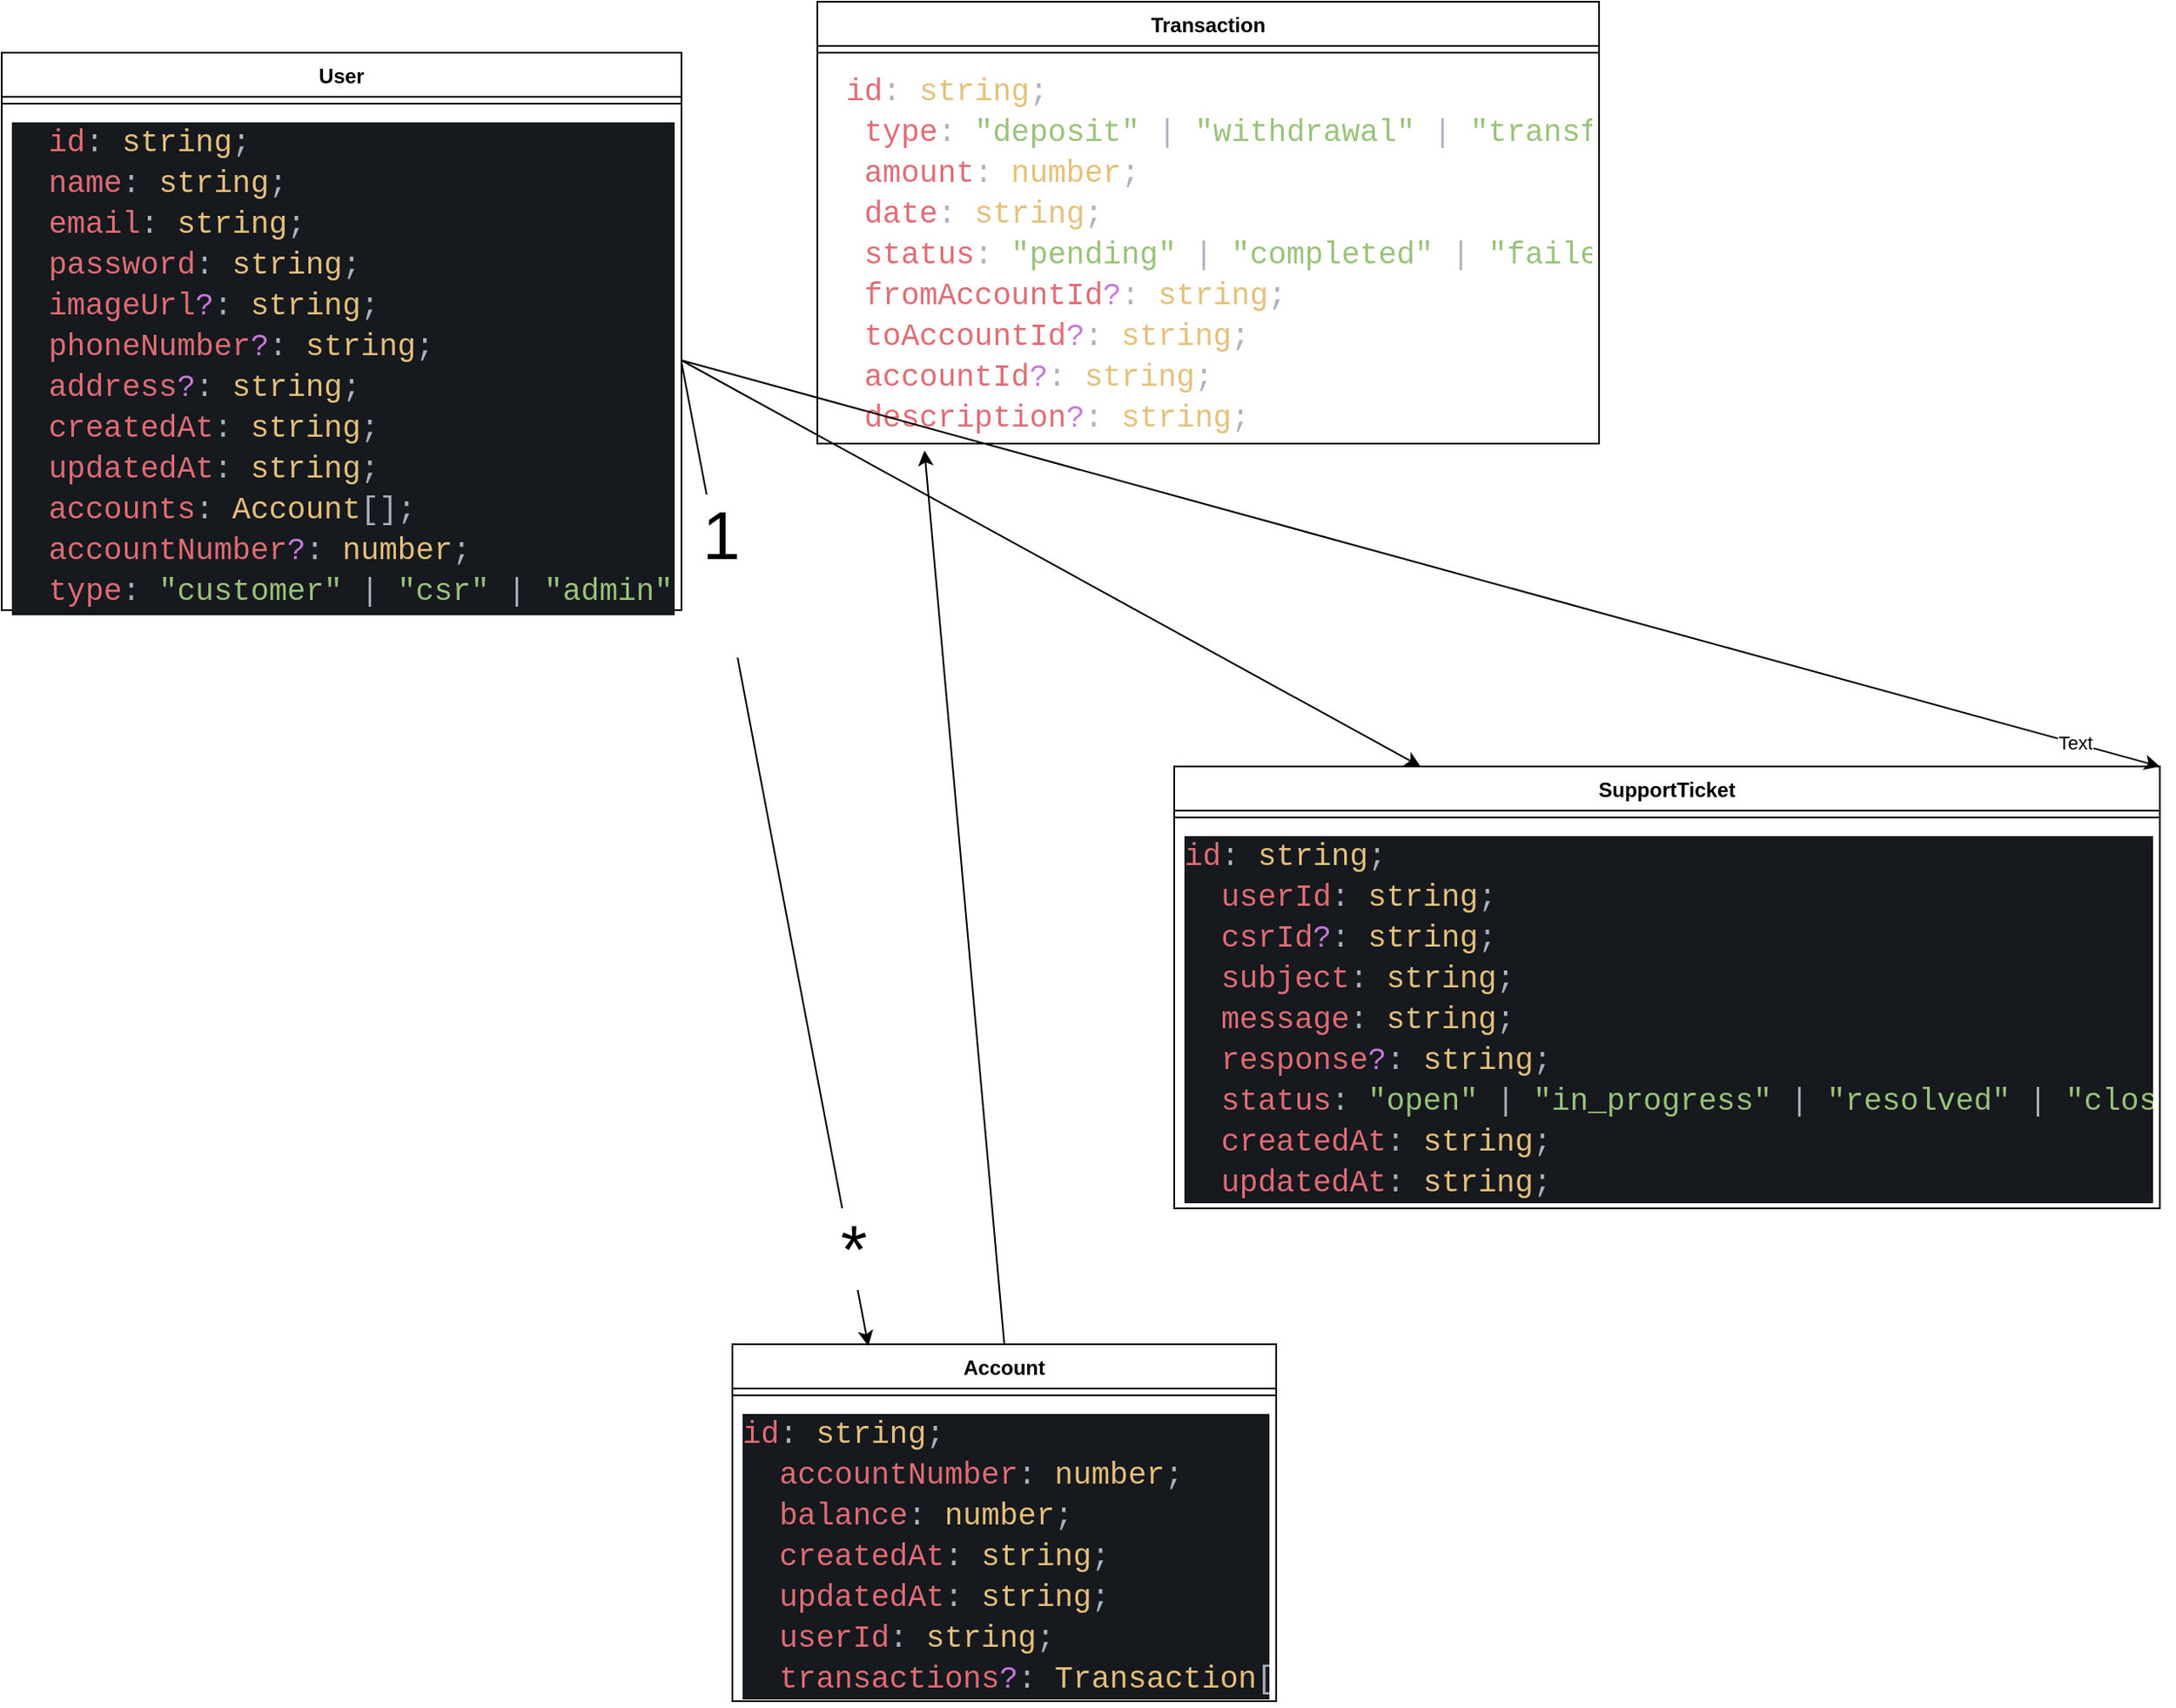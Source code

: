 <mxfile>
    <diagram id="yGzCFQffSBaVcVvF1mcx" name="Page-1">
        <mxGraphModel dx="2308" dy="2345" grid="1" gridSize="10" guides="1" tooltips="1" connect="1" arrows="1" fold="1" page="1" pageScale="1" pageWidth="850" pageHeight="1100" math="0" shadow="0">
            <root>
                <mxCell id="0"/>
                <mxCell id="1" parent="0"/>
                <mxCell id="6" value="User" style="swimlane;fontStyle=1;align=center;verticalAlign=top;childLayout=stackLayout;horizontal=1;startSize=26;horizontalStack=0;resizeParent=1;resizeParentMax=0;resizeLast=0;collapsible=1;marginBottom=0;whiteSpace=wrap;html=1;" vertex="1" parent="1">
                    <mxGeometry x="-410" y="-380" width="400" height="328" as="geometry"/>
                </mxCell>
                <mxCell id="8" value="" style="line;strokeWidth=1;fillColor=none;align=left;verticalAlign=middle;spacingTop=-1;spacingLeft=3;spacingRight=3;rotatable=0;labelPosition=right;points=[];portConstraint=eastwest;strokeColor=inherit;" vertex="1" parent="6">
                    <mxGeometry y="26" width="400" height="8" as="geometry"/>
                </mxCell>
                <mxCell id="7" value="&lt;div style=&quot;color: rgb(171, 178, 191); background-color: rgb(22, 25, 29); font-family: Consolas, &amp;quot;Courier New&amp;quot;, monospace, Consolas, &amp;quot;Courier New&amp;quot;, monospace; font-size: 18px; line-height: 24px; white-space: pre;&quot;&gt;&lt;div&gt;&lt;span style=&quot;color: rgb(171, 178, 191);&quot;&gt;&amp;nbsp; &lt;/span&gt;&lt;span style=&quot;color: rgb(224, 108, 117);&quot;&gt;id&lt;/span&gt;&lt;span style=&quot;color: rgb(171, 178, 191);&quot;&gt;: &lt;/span&gt;&lt;span style=&quot;color: rgb(229, 192, 123);&quot;&gt;string&lt;/span&gt;&lt;span style=&quot;color: rgb(171, 178, 191);&quot;&gt;;&lt;/span&gt;&lt;/div&gt;&lt;div&gt;&lt;span style=&quot;color: rgb(171, 178, 191);&quot;&gt;&amp;nbsp; &lt;/span&gt;&lt;span style=&quot;color: rgb(224, 108, 117);&quot;&gt;name&lt;/span&gt;&lt;span style=&quot;color: rgb(171, 178, 191);&quot;&gt;: &lt;/span&gt;&lt;span style=&quot;color: rgb(229, 192, 123);&quot;&gt;string&lt;/span&gt;&lt;span style=&quot;color: rgb(171, 178, 191);&quot;&gt;;&lt;/span&gt;&lt;/div&gt;&lt;div&gt;&lt;span style=&quot;color: rgb(171, 178, 191);&quot;&gt;&amp;nbsp; &lt;/span&gt;&lt;span style=&quot;color: rgb(224, 108, 117);&quot;&gt;email&lt;/span&gt;&lt;span style=&quot;color: rgb(171, 178, 191);&quot;&gt;: &lt;/span&gt;&lt;span style=&quot;color: rgb(229, 192, 123);&quot;&gt;string&lt;/span&gt;&lt;span style=&quot;color: rgb(171, 178, 191);&quot;&gt;;&lt;/span&gt;&lt;/div&gt;&lt;/div&gt;&lt;div&gt;&lt;div style=&quot;color: rgb(171, 178, 191); background-color: rgb(22, 25, 29); font-family: Consolas, &amp;quot;Courier New&amp;quot;, monospace, Consolas, &amp;quot;Courier New&amp;quot;, monospace; font-size: 18px; line-height: 24px; white-space: pre;&quot;&gt;&lt;div&gt;&lt;span style=&quot;color: rgb(224, 108, 117);&quot;&gt;  password&lt;/span&gt;&lt;span style=&quot;color: rgb(171, 178, 191);&quot;&gt;: &lt;/span&gt;&lt;span style=&quot;color: rgb(229, 192, 123);&quot;&gt;string&lt;/span&gt;&lt;span style=&quot;color: rgb(171, 178, 191);&quot;&gt;;&lt;/span&gt;&lt;/div&gt;&lt;div&gt;&lt;span style=&quot;color: rgb(171, 178, 191);&quot;&gt;&amp;nbsp; &lt;/span&gt;&lt;span style=&quot;color: rgb(224, 108, 117);&quot;&gt;imageUrl&lt;/span&gt;&lt;span style=&quot;color: rgb(198, 120, 221);&quot;&gt;?&lt;/span&gt;&lt;span style=&quot;color: rgb(171, 178, 191);&quot;&gt;: &lt;/span&gt;&lt;span style=&quot;color: rgb(229, 192, 123);&quot;&gt;string&lt;/span&gt;&lt;span style=&quot;color: rgb(171, 178, 191);&quot;&gt;;&lt;/span&gt;&lt;/div&gt;&lt;div&gt;&lt;span style=&quot;color: rgb(171, 178, 191);&quot;&gt;&amp;nbsp; &lt;/span&gt;&lt;span style=&quot;color: rgb(224, 108, 117);&quot;&gt;phoneNumber&lt;/span&gt;&lt;span style=&quot;color: rgb(198, 120, 221);&quot;&gt;?&lt;/span&gt;&lt;span style=&quot;color: rgb(171, 178, 191);&quot;&gt;: &lt;/span&gt;&lt;span style=&quot;color: rgb(229, 192, 123);&quot;&gt;string&lt;/span&gt;&lt;span style=&quot;color: rgb(171, 178, 191);&quot;&gt;;&lt;/span&gt;&lt;/div&gt;&lt;div&gt;&lt;span style=&quot;color: rgb(171, 178, 191);&quot;&gt;&amp;nbsp; &lt;/span&gt;&lt;span style=&quot;color: rgb(224, 108, 117);&quot;&gt;address&lt;/span&gt;&lt;span style=&quot;color: rgb(198, 120, 221);&quot;&gt;?&lt;/span&gt;&lt;span style=&quot;color: rgb(171, 178, 191);&quot;&gt;: &lt;/span&gt;&lt;span style=&quot;color: rgb(229, 192, 123);&quot;&gt;string&lt;/span&gt;&lt;span style=&quot;color: rgb(171, 178, 191);&quot;&gt;;&lt;/span&gt;&lt;/div&gt;&lt;div&gt;&lt;span style=&quot;color: rgb(171, 178, 191);&quot;&gt;&amp;nbsp; &lt;/span&gt;&lt;span style=&quot;color: rgb(224, 108, 117);&quot;&gt;createdAt&lt;/span&gt;&lt;span style=&quot;color: rgb(171, 178, 191);&quot;&gt;: &lt;/span&gt;&lt;span style=&quot;color: rgb(229, 192, 123);&quot;&gt;string&lt;/span&gt;&lt;span style=&quot;color: rgb(171, 178, 191);&quot;&gt;;&lt;/span&gt;&lt;/div&gt;&lt;div&gt;&lt;span style=&quot;color: rgb(171, 178, 191);&quot;&gt;&amp;nbsp; &lt;/span&gt;&lt;span style=&quot;color: rgb(224, 108, 117);&quot;&gt;updatedAt&lt;/span&gt;&lt;span style=&quot;color: rgb(171, 178, 191);&quot;&gt;: &lt;/span&gt;&lt;span style=&quot;color: rgb(229, 192, 123);&quot;&gt;string&lt;/span&gt;&lt;span style=&quot;color: rgb(171, 178, 191);&quot;&gt;;&lt;/span&gt;&lt;/div&gt;&lt;div&gt;&lt;span style=&quot;color: rgb(171, 178, 191);&quot;&gt;&amp;nbsp; &lt;/span&gt;&lt;span style=&quot;color: rgb(224, 108, 117);&quot;&gt;accounts&lt;/span&gt;&lt;span style=&quot;color: rgb(171, 178, 191);&quot;&gt;: &lt;/span&gt;&lt;span style=&quot;color: rgb(229, 192, 123);&quot;&gt;Account&lt;/span&gt;&lt;span style=&quot;color: rgb(171, 178, 191);&quot;&gt;[];&lt;/span&gt;&lt;/div&gt;&lt;div&gt;&lt;span style=&quot;color: rgb(171, 178, 191);&quot;&gt;&amp;nbsp; &lt;/span&gt;&lt;span style=&quot;color: rgb(224, 108, 117);&quot;&gt;accountNumber&lt;/span&gt;&lt;span style=&quot;color: rgb(198, 120, 221);&quot;&gt;?&lt;/span&gt;&lt;span style=&quot;color: rgb(171, 178, 191);&quot;&gt;: &lt;/span&gt;&lt;span style=&quot;color: rgb(229, 192, 123);&quot;&gt;number&lt;/span&gt;&lt;span style=&quot;color: rgb(171, 178, 191);&quot;&gt;;&lt;/span&gt;&lt;/div&gt;&lt;div&gt;&lt;span style=&quot;color: rgb(171, 178, 191);&quot;&gt;&amp;nbsp; &lt;/span&gt;&lt;span style=&quot;color: rgb(224, 108, 117);&quot;&gt;type&lt;/span&gt;&lt;span style=&quot;color: rgb(171, 178, 191);&quot;&gt;: &lt;/span&gt;&lt;span style=&quot;color: rgb(152, 195, 121);&quot;&gt;&quot;customer&quot;&lt;/span&gt;&lt;span style=&quot;color: rgb(171, 178, 191);&quot;&gt; | &lt;/span&gt;&lt;span style=&quot;color: rgb(152, 195, 121);&quot;&gt;&quot;csr&quot;&lt;/span&gt;&lt;span style=&quot;color: rgb(171, 178, 191);&quot;&gt; | &lt;/span&gt;&lt;span style=&quot;color: rgb(152, 195, 121);&quot;&gt;&quot;admin&quot;&lt;/span&gt;&lt;span style=&quot;color: rgb(171, 178, 191);&quot;&gt;;&lt;/span&gt;&lt;/div&gt;&lt;div&gt;&lt;span style=&quot;color: rgb(171, 178, 191);&quot;&gt;&amp;nbsp; &lt;/span&gt;&lt;span style=&quot;color: rgb(224, 108, 117);&quot;&gt;supportTickets&lt;/span&gt;&lt;span style=&quot;color: rgb(198, 120, 221);&quot;&gt;?&lt;/span&gt;&lt;span style=&quot;color: rgb(171, 178, 191);&quot;&gt;: &lt;/span&gt;&lt;span style=&quot;color: rgb(229, 192, 123);&quot;&gt;SupportTicket&lt;/span&gt;&lt;span style=&quot;color: rgb(171, 178, 191);&quot;&gt;[];&lt;/span&gt;&lt;/div&gt;&lt;/div&gt;&lt;/div&gt;" style="text;strokeColor=none;fillColor=none;align=left;verticalAlign=top;spacingLeft=4;spacingRight=4;overflow=hidden;rotatable=0;points=[[0,0.5],[1,0.5]];portConstraint=eastwest;whiteSpace=wrap;html=1;" vertex="1" parent="6">
                    <mxGeometry y="34" width="400" height="294" as="geometry"/>
                </mxCell>
                <mxCell id="10" value="Account" style="swimlane;fontStyle=1;align=center;verticalAlign=top;childLayout=stackLayout;horizontal=1;startSize=26;horizontalStack=0;resizeParent=1;resizeParentMax=0;resizeLast=0;collapsible=1;marginBottom=0;whiteSpace=wrap;html=1;" vertex="1" parent="1">
                    <mxGeometry x="20" y="380" width="320" height="210" as="geometry"/>
                </mxCell>
                <mxCell id="11" value="" style="line;strokeWidth=1;fillColor=none;align=left;verticalAlign=middle;spacingTop=-1;spacingLeft=3;spacingRight=3;rotatable=0;labelPosition=right;points=[];portConstraint=eastwest;strokeColor=inherit;" vertex="1" parent="10">
                    <mxGeometry y="26" width="320" height="8" as="geometry"/>
                </mxCell>
                <mxCell id="12" value="&lt;div style=&quot;color: rgb(171, 178, 191); background-color: rgb(22, 25, 29); font-family: Consolas, &amp;quot;Courier New&amp;quot;, monospace, Consolas, &amp;quot;Courier New&amp;quot;, monospace; font-size: 18px; line-height: 24px; white-space: pre;&quot;&gt;&lt;div style=&quot;color: rgb(171, 178, 191); line-height: 24px;&quot;&gt;&lt;div&gt;&lt;span style=&quot;color: #e06c75;&quot;&gt;id&lt;/span&gt;&lt;span style=&quot;color: #abb2bf;&quot;&gt;: &lt;/span&gt;&lt;span style=&quot;color: #e5c07b;&quot;&gt;string&lt;/span&gt;&lt;span style=&quot;color: #abb2bf;&quot;&gt;;&lt;/span&gt;&lt;/div&gt;&lt;div&gt;&lt;span style=&quot;color: #abb2bf;&quot;&gt;&amp;nbsp; &lt;/span&gt;&lt;span style=&quot;color: #e06c75;&quot;&gt;accountNumber&lt;/span&gt;&lt;span style=&quot;color: #abb2bf;&quot;&gt;: &lt;/span&gt;&lt;span style=&quot;color: #e5c07b;&quot;&gt;number&lt;/span&gt;&lt;span style=&quot;color: #abb2bf;&quot;&gt;;&lt;/span&gt;&lt;/div&gt;&lt;div&gt;&lt;span style=&quot;color: #abb2bf;&quot;&gt;&amp;nbsp; &lt;/span&gt;&lt;span style=&quot;color: #e06c75;&quot;&gt;balance&lt;/span&gt;&lt;span style=&quot;color: #abb2bf;&quot;&gt;: &lt;/span&gt;&lt;span style=&quot;color: #e5c07b;&quot;&gt;number&lt;/span&gt;&lt;span style=&quot;color: #abb2bf;&quot;&gt;;&lt;/span&gt;&lt;/div&gt;&lt;div&gt;&lt;span style=&quot;color: #abb2bf;&quot;&gt;&amp;nbsp; &lt;/span&gt;&lt;span style=&quot;color: #e06c75;&quot;&gt;createdAt&lt;/span&gt;&lt;span style=&quot;color: #abb2bf;&quot;&gt;: &lt;/span&gt;&lt;span style=&quot;color: #e5c07b;&quot;&gt;string&lt;/span&gt;&lt;span style=&quot;color: #abb2bf;&quot;&gt;;&lt;/span&gt;&lt;/div&gt;&lt;div&gt;&lt;span style=&quot;color: #abb2bf;&quot;&gt;&amp;nbsp; &lt;/span&gt;&lt;span style=&quot;color: #e06c75;&quot;&gt;updatedAt&lt;/span&gt;&lt;span style=&quot;color: #abb2bf;&quot;&gt;: &lt;/span&gt;&lt;span style=&quot;color: #e5c07b;&quot;&gt;string&lt;/span&gt;&lt;span style=&quot;color: #abb2bf;&quot;&gt;;&lt;/span&gt;&lt;/div&gt;&lt;div&gt;&lt;span style=&quot;color: #abb2bf;&quot;&gt;&amp;nbsp; &lt;/span&gt;&lt;span style=&quot;color: #e06c75;&quot;&gt;userId&lt;/span&gt;&lt;span style=&quot;color: #abb2bf;&quot;&gt;: &lt;/span&gt;&lt;span style=&quot;color: #e5c07b;&quot;&gt;string&lt;/span&gt;&lt;span style=&quot;color: #abb2bf;&quot;&gt;; &lt;/span&gt;&lt;/div&gt;&lt;div&gt;&lt;span style=&quot;color: #abb2bf;&quot;&gt;&amp;nbsp; &lt;/span&gt;&lt;span style=&quot;color: #e06c75;&quot;&gt;transactions&lt;/span&gt;&lt;span style=&quot;color: #c678dd;&quot;&gt;?&lt;/span&gt;&lt;span style=&quot;color: #abb2bf;&quot;&gt;: &lt;/span&gt;&lt;span style=&quot;color: #e5c07b;&quot;&gt;Transaction&lt;/span&gt;&lt;span style=&quot;color: #abb2bf;&quot;&gt;[]; &lt;/span&gt;&lt;/div&gt;&lt;/div&gt;&lt;/div&gt;" style="text;strokeColor=none;fillColor=none;align=left;verticalAlign=top;spacingLeft=4;spacingRight=4;overflow=hidden;rotatable=0;points=[[0,0.5],[1,0.5]];portConstraint=eastwest;whiteSpace=wrap;html=1;" vertex="1" parent="10">
                    <mxGeometry y="34" width="320" height="176" as="geometry"/>
                </mxCell>
                <mxCell id="13" value="Transaction" style="swimlane;fontStyle=1;align=center;verticalAlign=top;childLayout=stackLayout;horizontal=1;startSize=26;horizontalStack=0;resizeParent=1;resizeParentMax=0;resizeLast=0;collapsible=1;marginBottom=0;whiteSpace=wrap;html=1;" vertex="1" parent="1">
                    <mxGeometry x="70" y="-410" width="460" height="260" as="geometry"/>
                </mxCell>
                <mxCell id="14" value="" style="line;strokeWidth=1;fillColor=none;align=left;verticalAlign=middle;spacingTop=-1;spacingLeft=3;spacingRight=3;rotatable=0;labelPosition=right;points=[];portConstraint=eastwest;strokeColor=inherit;" vertex="1" parent="13">
                    <mxGeometry y="26" width="460" height="8" as="geometry"/>
                </mxCell>
                <mxCell id="15" value="&lt;div style=&quot;color: rgb(171, 178, 191); font-family: Consolas, &amp;quot;Courier New&amp;quot;, monospace, Consolas, &amp;quot;Courier New&amp;quot;, monospace; font-size: 18px; line-height: 24px; white-space: pre;&quot;&gt;&lt;div style=&quot;color: rgb(171, 178, 191); line-height: 24px;&quot;&gt;&lt;div style=&quot;color: rgb(171, 178, 191); line-height: 24px;&quot;&gt;&lt;div style=&quot;&quot;&gt;&lt;span style=&quot;background-color: rgb(255, 255, 255);&quot;&gt;&lt;span style=&quot;color: rgb(171, 178, 191);&quot;&gt;&amp;nbsp;&lt;/span&gt;&lt;span style=&quot;color: rgb(224, 108, 117);&quot;&gt;id&lt;/span&gt;&lt;span style=&quot;color: rgb(171, 178, 191);&quot;&gt;: &lt;/span&gt;&lt;span style=&quot;color: rgb(229, 192, 123);&quot;&gt;string&lt;/span&gt;&lt;span style=&quot;color: rgb(171, 178, 191);&quot;&gt;;&lt;/span&gt;&lt;/span&gt;&lt;/div&gt;&lt;div style=&quot;&quot;&gt;&lt;span style=&quot;background-color: rgb(255, 255, 255);&quot;&gt;&lt;span style=&quot;color: rgb(171, 178, 191);&quot;&gt;&amp;nbsp; &lt;/span&gt;&lt;span style=&quot;color: rgb(224, 108, 117);&quot;&gt;type&lt;/span&gt;&lt;span style=&quot;color: rgb(171, 178, 191);&quot;&gt;: &lt;/span&gt;&lt;span style=&quot;color: rgb(152, 195, 121);&quot;&gt;&quot;deposit&quot;&lt;/span&gt;&lt;span style=&quot;color: rgb(171, 178, 191);&quot;&gt; | &lt;/span&gt;&lt;span style=&quot;color: rgb(152, 195, 121);&quot;&gt;&quot;withdrawal&quot;&lt;/span&gt;&lt;span style=&quot;color: rgb(171, 178, 191);&quot;&gt; | &lt;/span&gt;&lt;span style=&quot;color: rgb(152, 195, 121);&quot;&gt;&quot;transfer&quot;&lt;/span&gt;&lt;span style=&quot;color: rgb(171, 178, 191);&quot;&gt;;&lt;/span&gt;&lt;/span&gt;&lt;/div&gt;&lt;div style=&quot;&quot;&gt;&lt;span style=&quot;background-color: rgb(255, 255, 255);&quot;&gt;&lt;span style=&quot;color: rgb(171, 178, 191);&quot;&gt;&amp;nbsp; &lt;/span&gt;&lt;span style=&quot;color: rgb(224, 108, 117);&quot;&gt;amount&lt;/span&gt;&lt;span style=&quot;color: rgb(171, 178, 191);&quot;&gt;: &lt;/span&gt;&lt;span style=&quot;color: rgb(229, 192, 123);&quot;&gt;number&lt;/span&gt;&lt;span style=&quot;color: rgb(171, 178, 191);&quot;&gt;;&lt;/span&gt;&lt;/span&gt;&lt;/div&gt;&lt;div style=&quot;&quot;&gt;&lt;span style=&quot;background-color: rgb(255, 255, 255);&quot;&gt;&lt;span style=&quot;color: rgb(171, 178, 191);&quot;&gt;&amp;nbsp; &lt;/span&gt;&lt;span style=&quot;color: rgb(224, 108, 117);&quot;&gt;date&lt;/span&gt;&lt;span style=&quot;color: rgb(171, 178, 191);&quot;&gt;: &lt;/span&gt;&lt;span style=&quot;color: rgb(229, 192, 123);&quot;&gt;string&lt;/span&gt;&lt;span style=&quot;color: rgb(171, 178, 191);&quot;&gt;;&lt;/span&gt;&lt;/span&gt;&lt;/div&gt;&lt;div style=&quot;&quot;&gt;&lt;span style=&quot;background-color: rgb(255, 255, 255);&quot;&gt;&lt;span style=&quot;color: rgb(171, 178, 191);&quot;&gt;&amp;nbsp; &lt;/span&gt;&lt;span style=&quot;color: rgb(224, 108, 117);&quot;&gt;status&lt;/span&gt;&lt;span style=&quot;color: rgb(171, 178, 191);&quot;&gt;: &lt;/span&gt;&lt;span style=&quot;color: rgb(152, 195, 121);&quot;&gt;&quot;pending&quot;&lt;/span&gt;&lt;span style=&quot;color: rgb(171, 178, 191);&quot;&gt; | &lt;/span&gt;&lt;span style=&quot;color: rgb(152, 195, 121);&quot;&gt;&quot;completed&quot;&lt;/span&gt;&lt;span style=&quot;color: rgb(171, 178, 191);&quot;&gt; | &lt;/span&gt;&lt;span style=&quot;color: rgb(152, 195, 121);&quot;&gt;&quot;failed&quot;&lt;/span&gt;&lt;span style=&quot;color: rgb(171, 178, 191);&quot;&gt;;&lt;/span&gt;&lt;/span&gt;&lt;/div&gt;&lt;div style=&quot;&quot;&gt;&lt;span style=&quot;background-color: rgb(255, 255, 255);&quot;&gt;&lt;span style=&quot;color: rgb(171, 178, 191);&quot;&gt;&amp;nbsp; &lt;/span&gt;&lt;span style=&quot;color: rgb(224, 108, 117);&quot;&gt;fromAccountId&lt;/span&gt;&lt;span style=&quot;color: rgb(198, 120, 221);&quot;&gt;?&lt;/span&gt;&lt;span style=&quot;color: rgb(171, 178, 191);&quot;&gt;: &lt;/span&gt;&lt;span style=&quot;color: rgb(229, 192, 123);&quot;&gt;string&lt;/span&gt;&lt;span style=&quot;color: rgb(171, 178, 191);&quot;&gt;; &lt;/span&gt;&lt;/span&gt;&lt;/div&gt;&lt;div style=&quot;&quot;&gt;&lt;span style=&quot;background-color: rgb(255, 255, 255);&quot;&gt;&lt;span style=&quot;color: rgb(171, 178, 191);&quot;&gt;&amp;nbsp; &lt;/span&gt;&lt;span style=&quot;color: rgb(224, 108, 117);&quot;&gt;toAccountId&lt;/span&gt;&lt;span style=&quot;color: rgb(198, 120, 221);&quot;&gt;?&lt;/span&gt;&lt;span style=&quot;color: rgb(171, 178, 191);&quot;&gt;: &lt;/span&gt;&lt;span style=&quot;color: rgb(229, 192, 123);&quot;&gt;string&lt;/span&gt;&lt;span style=&quot;color: rgb(171, 178, 191);&quot;&gt;; &amp;nbsp; &lt;/span&gt;&lt;/span&gt;&lt;/div&gt;&lt;div style=&quot;&quot;&gt;&lt;span style=&quot;background-color: rgb(255, 255, 255);&quot;&gt;&lt;span style=&quot;color: rgb(171, 178, 191);&quot;&gt;&amp;nbsp; &lt;/span&gt;&lt;span style=&quot;color: rgb(224, 108, 117);&quot;&gt;accountId&lt;/span&gt;&lt;span style=&quot;color: rgb(198, 120, 221);&quot;&gt;?&lt;/span&gt;&lt;span style=&quot;color: rgb(171, 178, 191);&quot;&gt;: &lt;/span&gt;&lt;span style=&quot;color: rgb(229, 192, 123);&quot;&gt;string&lt;/span&gt;&lt;span style=&quot;color: rgb(171, 178, 191);&quot;&gt;; &amp;nbsp; &amp;nbsp; &lt;/span&gt;&lt;/span&gt;&lt;/div&gt;&lt;div style=&quot;&quot;&gt;&lt;span style=&quot;background-color: rgb(255, 255, 255);&quot;&gt;&lt;span style=&quot;color: rgb(171, 178, 191);&quot;&gt;&amp;nbsp; &lt;/span&gt;&lt;span style=&quot;color: rgb(224, 108, 117);&quot;&gt;description&lt;/span&gt;&lt;span style=&quot;color: rgb(198, 120, 221);&quot;&gt;?&lt;/span&gt;&lt;span style=&quot;color: rgb(171, 178, 191);&quot;&gt;: &lt;/span&gt;&lt;span style=&quot;color: rgb(229, 192, 123);&quot;&gt;string&lt;/span&gt;&lt;span style=&quot;color: rgb(171, 178, 191);&quot;&gt;;&lt;/span&gt;&lt;/span&gt;&lt;/div&gt;&lt;/div&gt;&lt;/div&gt;&lt;/div&gt;" style="text;strokeColor=none;fillColor=none;align=left;verticalAlign=top;spacingLeft=4;spacingRight=4;overflow=hidden;rotatable=0;points=[[0,0.5],[1,0.5]];portConstraint=eastwest;whiteSpace=wrap;html=1;" vertex="1" parent="13">
                    <mxGeometry y="34" width="460" height="226" as="geometry"/>
                </mxCell>
                <mxCell id="17" value="SupportTicket" style="swimlane;fontStyle=1;align=center;verticalAlign=top;childLayout=stackLayout;horizontal=1;startSize=26;horizontalStack=0;resizeParent=1;resizeParentMax=0;resizeLast=0;collapsible=1;marginBottom=0;whiteSpace=wrap;html=1;" vertex="1" parent="1">
                    <mxGeometry x="280" y="40" width="580" height="260" as="geometry"/>
                </mxCell>
                <mxCell id="18" value="" style="line;strokeWidth=1;fillColor=none;align=left;verticalAlign=middle;spacingTop=-1;spacingLeft=3;spacingRight=3;rotatable=0;labelPosition=right;points=[];portConstraint=eastwest;strokeColor=inherit;" vertex="1" parent="17">
                    <mxGeometry y="26" width="580" height="8" as="geometry"/>
                </mxCell>
                <mxCell id="19" value="&lt;div style=&quot;color: rgb(171, 178, 191); background-color: rgb(22, 25, 29); font-family: Consolas, &amp;quot;Courier New&amp;quot;, monospace, Consolas, &amp;quot;Courier New&amp;quot;, monospace; font-size: 18px; line-height: 24px; white-space: pre;&quot;&gt;&lt;div style=&quot;color: rgb(171, 178, 191); line-height: 24px;&quot;&gt;&lt;div style=&quot;color: rgb(171, 178, 191); line-height: 24px;&quot;&gt;&lt;div&gt;&lt;span style=&quot;color: #e06c75;&quot;&gt;id&lt;/span&gt;&lt;span style=&quot;color: #abb2bf;&quot;&gt;: &lt;/span&gt;&lt;span style=&quot;color: #e5c07b;&quot;&gt;string&lt;/span&gt;&lt;span style=&quot;color: #abb2bf;&quot;&gt;;&lt;/span&gt;&lt;/div&gt;&lt;div&gt;&lt;span style=&quot;color: #abb2bf;&quot;&gt;&amp;nbsp; &lt;/span&gt;&lt;span style=&quot;color: #e06c75;&quot;&gt;userId&lt;/span&gt;&lt;span style=&quot;color: #abb2bf;&quot;&gt;: &lt;/span&gt;&lt;span style=&quot;color: #e5c07b;&quot;&gt;string&lt;/span&gt;&lt;span style=&quot;color: #abb2bf;&quot;&gt;; &lt;/span&gt;&lt;/div&gt;&lt;div&gt;&lt;span style=&quot;color: #abb2bf;&quot;&gt;&amp;nbsp; &lt;/span&gt;&lt;span style=&quot;color: #e06c75;&quot;&gt;csrId&lt;/span&gt;&lt;span style=&quot;color: #c678dd;&quot;&gt;?&lt;/span&gt;&lt;span style=&quot;color: #abb2bf;&quot;&gt;: &lt;/span&gt;&lt;span style=&quot;color: #e5c07b;&quot;&gt;string&lt;/span&gt;&lt;span style=&quot;color: #abb2bf;&quot;&gt;; &lt;/span&gt;&lt;/div&gt;&lt;div&gt;&lt;span style=&quot;color: #abb2bf;&quot;&gt;&amp;nbsp; &lt;/span&gt;&lt;span style=&quot;color: #e06c75;&quot;&gt;subject&lt;/span&gt;&lt;span style=&quot;color: #abb2bf;&quot;&gt;: &lt;/span&gt;&lt;span style=&quot;color: #e5c07b;&quot;&gt;string&lt;/span&gt;&lt;span style=&quot;color: #abb2bf;&quot;&gt;; &lt;/span&gt;&lt;/div&gt;&lt;div&gt;&lt;span style=&quot;color: #abb2bf;&quot;&gt;&amp;nbsp; &lt;/span&gt;&lt;span style=&quot;color: #e06c75;&quot;&gt;message&lt;/span&gt;&lt;span style=&quot;color: #abb2bf;&quot;&gt;: &lt;/span&gt;&lt;span style=&quot;color: #e5c07b;&quot;&gt;string&lt;/span&gt;&lt;span style=&quot;color: #abb2bf;&quot;&gt;; &lt;/span&gt;&lt;/div&gt;&lt;div&gt;&lt;span style=&quot;color: #abb2bf;&quot;&gt;&amp;nbsp; &lt;/span&gt;&lt;span style=&quot;color: #e06c75;&quot;&gt;response&lt;/span&gt;&lt;span style=&quot;color: #c678dd;&quot;&gt;?&lt;/span&gt;&lt;span style=&quot;color: #abb2bf;&quot;&gt;: &lt;/span&gt;&lt;span style=&quot;color: #e5c07b;&quot;&gt;string&lt;/span&gt;&lt;span style=&quot;color: #abb2bf;&quot;&gt;; &lt;/span&gt;&lt;/div&gt;&lt;div&gt;&lt;span style=&quot;color: #abb2bf;&quot;&gt;&amp;nbsp; &lt;/span&gt;&lt;span style=&quot;color: #e06c75;&quot;&gt;status&lt;/span&gt;&lt;span style=&quot;color: #abb2bf;&quot;&gt;: &lt;/span&gt;&lt;span style=&quot;color: #98c379;&quot;&gt;&quot;open&quot;&lt;/span&gt;&lt;span style=&quot;color: #abb2bf;&quot;&gt; | &lt;/span&gt;&lt;span style=&quot;color: #98c379;&quot;&gt;&quot;in_progress&quot;&lt;/span&gt;&lt;span style=&quot;color: #abb2bf;&quot;&gt; | &lt;/span&gt;&lt;span style=&quot;color: #98c379;&quot;&gt;&quot;resolved&quot;&lt;/span&gt;&lt;span style=&quot;color: #abb2bf;&quot;&gt; | &lt;/span&gt;&lt;span style=&quot;color: #98c379;&quot;&gt;&quot;closed&quot;&lt;/span&gt;&lt;span style=&quot;color: #abb2bf;&quot;&gt;; &lt;/span&gt;&lt;/div&gt;&lt;div&gt;&lt;span style=&quot;color: #abb2bf;&quot;&gt;&amp;nbsp; &lt;/span&gt;&lt;span style=&quot;color: #e06c75;&quot;&gt;createdAt&lt;/span&gt;&lt;span style=&quot;color: #abb2bf;&quot;&gt;: &lt;/span&gt;&lt;span style=&quot;color: #e5c07b;&quot;&gt;string&lt;/span&gt;&lt;span style=&quot;color: #abb2bf;&quot;&gt;;&lt;/span&gt;&lt;/div&gt;&lt;div&gt;&lt;span style=&quot;color: #abb2bf;&quot;&gt;&amp;nbsp; &lt;/span&gt;&lt;span style=&quot;color: #e06c75;&quot;&gt;updatedAt&lt;/span&gt;&lt;span style=&quot;color: #abb2bf;&quot;&gt;: &lt;/span&gt;&lt;span style=&quot;color: #e5c07b;&quot;&gt;string&lt;/span&gt;&lt;span style=&quot;color: #abb2bf;&quot;&gt;;&lt;/span&gt;&lt;/div&gt;&lt;/div&gt;&lt;/div&gt;&lt;/div&gt;" style="text;strokeColor=none;fillColor=none;align=left;verticalAlign=top;spacingLeft=4;spacingRight=4;overflow=hidden;rotatable=0;points=[[0,0.5],[1,0.5]];portConstraint=eastwest;whiteSpace=wrap;html=1;" vertex="1" parent="17">
                    <mxGeometry y="34" width="580" height="226" as="geometry"/>
                </mxCell>
                <mxCell id="21" style="edgeStyle=none;html=1;exitX=1;exitY=0.5;exitDx=0;exitDy=0;entryX=0.25;entryY=0;entryDx=0;entryDy=0;" edge="1" parent="1">
                    <mxGeometry relative="1" as="geometry">
                        <mxPoint x="-10" y="-198" as="sourcePoint"/>
                        <mxPoint x="100" y="381" as="targetPoint"/>
                    </mxGeometry>
                </mxCell>
                <mxCell id="29" value="&lt;span style=&quot;font-size: 40px;&quot;&gt;*&lt;/span&gt;" style="edgeLabel;html=1;align=center;verticalAlign=middle;resizable=0;points=[];" vertex="1" connectable="0" parent="21">
                    <mxGeometry x="0.8" y="2" relative="1" as="geometry">
                        <mxPoint as="offset"/>
                    </mxGeometry>
                </mxCell>
                <mxCell id="30" value="&lt;span style=&quot;font-size: 40px;&quot;&gt;1&lt;/span&gt;&lt;div&gt;&lt;span style=&quot;font-size: 40px;&quot;&gt;&lt;br&gt;&lt;/span&gt;&lt;/div&gt;" style="edgeLabel;html=1;align=center;verticalAlign=middle;resizable=0;points=[];" vertex="1" connectable="0" parent="21">
                    <mxGeometry x="-0.569" y="-1" relative="1" as="geometry">
                        <mxPoint as="offset"/>
                    </mxGeometry>
                </mxCell>
                <mxCell id="22" style="edgeStyle=none;html=1;exitX=0.5;exitY=0;exitDx=0;exitDy=0;entryX=0.137;entryY=1.018;entryDx=0;entryDy=0;entryPerimeter=0;" edge="1" parent="1" source="10" target="15">
                    <mxGeometry relative="1" as="geometry"/>
                </mxCell>
                <mxCell id="23" style="edgeStyle=none;html=1;exitX=1;exitY=0.5;exitDx=0;exitDy=0;entryX=0.25;entryY=0;entryDx=0;entryDy=0;" edge="1" parent="1" source="7" target="17">
                    <mxGeometry relative="1" as="geometry">
                        <mxPoint x="360" y="-50" as="targetPoint"/>
                    </mxGeometry>
                </mxCell>
                <mxCell id="24" style="edgeStyle=none;html=1;exitX=1;exitY=0.5;exitDx=0;exitDy=0;entryX=1;entryY=0;entryDx=0;entryDy=0;" edge="1" parent="1" source="7" target="17">
                    <mxGeometry relative="1" as="geometry"/>
                </mxCell>
                <mxCell id="26" value="Text" style="edgeLabel;html=1;align=center;verticalAlign=middle;resizable=0;points=[];" vertex="1" connectable="0" parent="24">
                    <mxGeometry x="0.884" relative="1" as="geometry">
                        <mxPoint as="offset"/>
                    </mxGeometry>
                </mxCell>
            </root>
        </mxGraphModel>
    </diagram>
</mxfile>
